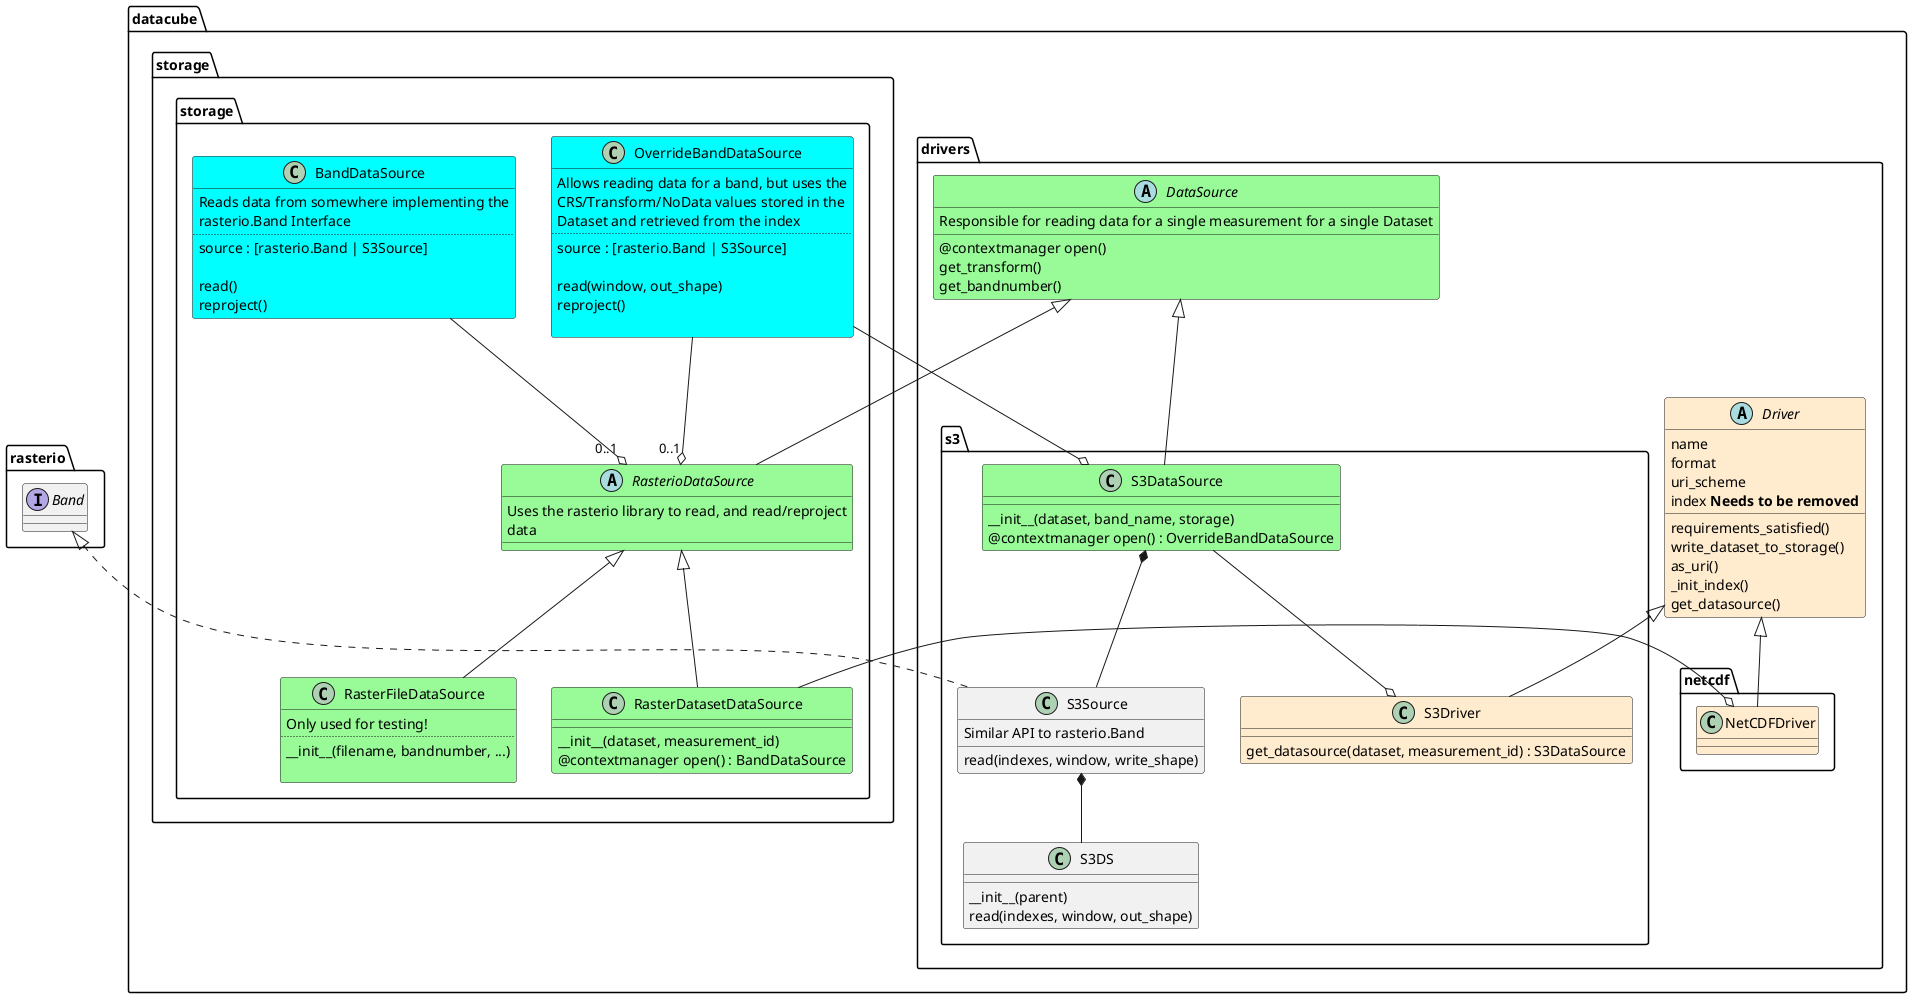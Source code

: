 @startuml
'left to right direction

interface rasterio.Band

package datacube.drivers {
    abstract DataSource #PaleGreen {
        Responsible for reading data for a single measurement for a single Dataset
        @contextmanager open()
        get_transform()
        get_bandnumber()
    }
    abstract Driver #BlanchedAlmond {
        name
        format
        uri_scheme
        index **Needs to be removed**
        requirements_satisfied()
        write_dataset_to_storage()
        as_uri()
        _init_index()
        get_datasource()
    }
}

package datacube.drivers.s3 {
    class S3Source {
        Similar API to rasterio.Band

        read(indexes, window, write_shape)
    }
    class S3DS {
        __init__(parent)
        read(indexes, window, out_shape)

    }
    class S3DataSource #PaleGreen {
        __init__(dataset, band_name, storage)
        @contextmanager open() : OverrideBandDataSource

    }
    class S3Driver #BlanchedAlmond {
        get_datasource(dataset, measurement_id) : S3DataSource

    }
}

rasterio.Band <|.. S3Source 

package datacube.drivers.netcdf {
    class NetCDFDriver #BlanchedAlmond {

    }
    Driver <|-- NetCDFDriver
}

package datacube.storage.storage {

    class BandDataSource #Cyan {
        Reads data from somewhere implementing the
        rasterio.Band Interface
        ..
        source : [rasterio.Band | S3Source]

        read()
        reproject()
    }
    class OverrideBandDataSource #Cyan {
        Allows reading data for a band, but uses the 
        CRS/Transform/NoData values stored in the
        Dataset and retrieved from the index
        ..
        source : [rasterio.Band | S3Source]

        read(window, out_shape)
        reproject()

    }

    abstract RasterioDataSource #PaleGreen {
        Uses the rasterio library to read, and read/reproject
        data

    }
    DataSource <|-- RasterioDataSource
    class RasterFileDataSource #PaleGreen {
        Only used for testing!
        ..
        __init__(filename, bandnumber, ...)

    }
    RasterioDataSource <|-- RasterFileDataSource
    class RasterDatasetDataSource #PaleGreen {
        __init__(dataset, measurement_id)
        @contextmanager open() : BandDataSource

    }
    RasterioDataSource <|-- RasterDatasetDataSource
}
S3Source *-- S3DS
DataSource <|-- S3DataSource
S3DataSource *-- S3Source
Driver <|-- S3Driver

OverrideBandDataSource --o S3DataSource
OverrideBandDataSource --o "0..1" RasterioDataSource
BandDataSource --o "0..1" RasterioDataSource

RasterDatasetDataSource --o NetCDFDriver
S3DataSource --o S3Driver
@enduml
